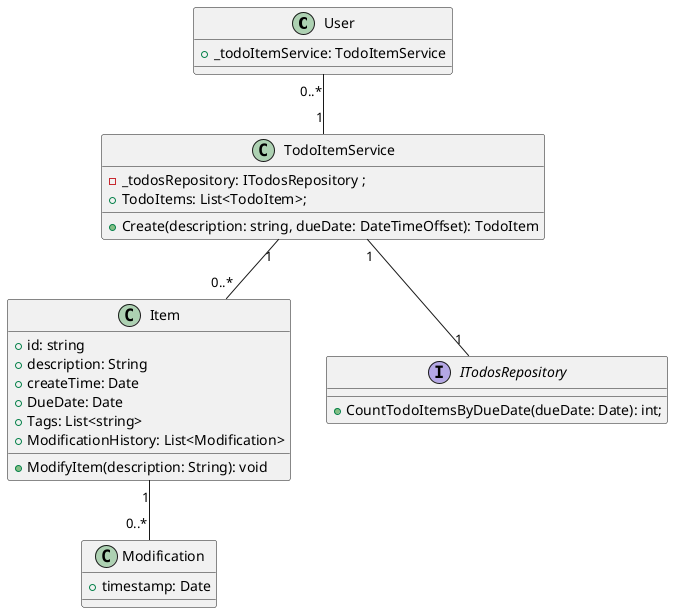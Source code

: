 @startuml
class User
{
    + _todoItemService: TodoItemService
}

class Item {
    + id: string
    + description: String
    + createTime: Date
    + DueDate: Date
    + Tags: List<string>
    + ModificationHistory: List<Modification> 
    + ModifyItem(description: String): void
}

class Modification{
    + timestamp: Date
}
class TodoItemService{
    - _todosRepository: ITodosRepository ;
    + TodoItems: List<TodoItem>;
    + Create(description: string, dueDate: DateTimeOffset): TodoItem
}

interface ITodosRepository{
    + CountTodoItemsByDueDate(dueDate: Date): int;
}

Item "1" -- "0..*" Modification
TodoItemService "1" -- "0..*" Item
TodoItemService "1" -- "1" ITodosRepository
User "0..*" -- "1" TodoItemService

@enduml
